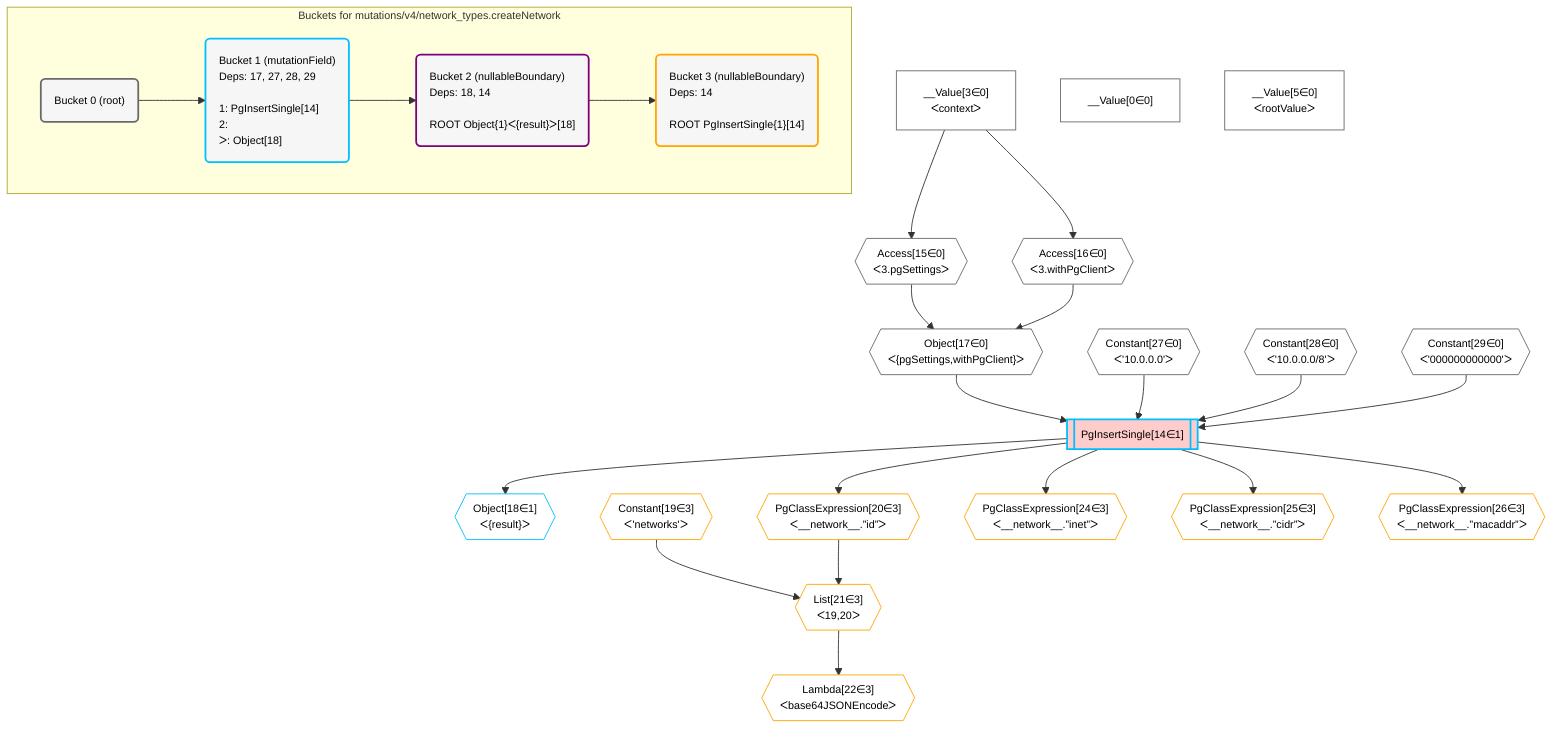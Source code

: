 %%{init: {'themeVariables': { 'fontSize': '12px'}}}%%
graph TD
    classDef path fill:#eee,stroke:#000,color:#000
    classDef plan fill:#fff,stroke-width:1px,color:#000
    classDef itemplan fill:#fff,stroke-width:2px,color:#000
    classDef unbatchedplan fill:#dff,stroke-width:1px,color:#000
    classDef sideeffectplan fill:#fcc,stroke-width:2px,color:#000
    classDef bucket fill:#f6f6f6,color:#000,stroke-width:2px,text-align:left


    %% plan dependencies
    Object17{{"Object[17∈0]<br />ᐸ{pgSettings,withPgClient}ᐳ"}}:::plan
    Access15{{"Access[15∈0]<br />ᐸ3.pgSettingsᐳ"}}:::plan
    Access16{{"Access[16∈0]<br />ᐸ3.withPgClientᐳ"}}:::plan
    Access15 & Access16 --> Object17
    __Value3["__Value[3∈0]<br />ᐸcontextᐳ"]:::plan
    __Value3 --> Access15
    __Value3 --> Access16
    __Value0["__Value[0∈0]"]:::plan
    __Value5["__Value[5∈0]<br />ᐸrootValueᐳ"]:::plan
    Constant27{{"Constant[27∈0]<br />ᐸ'10.0.0.0'ᐳ"}}:::plan
    Constant28{{"Constant[28∈0]<br />ᐸ'10.0.0.0/8'ᐳ"}}:::plan
    Constant29{{"Constant[29∈0]<br />ᐸ'000000000000'ᐳ"}}:::plan
    PgInsertSingle14[["PgInsertSingle[14∈1]"]]:::sideeffectplan
    Object17 & Constant27 & Constant28 & Constant29 --> PgInsertSingle14
    Object18{{"Object[18∈1]<br />ᐸ{result}ᐳ"}}:::plan
    PgInsertSingle14 --> Object18
    List21{{"List[21∈3]<br />ᐸ19,20ᐳ"}}:::plan
    Constant19{{"Constant[19∈3]<br />ᐸ'networks'ᐳ"}}:::plan
    PgClassExpression20{{"PgClassExpression[20∈3]<br />ᐸ__network__.”id”ᐳ"}}:::plan
    Constant19 & PgClassExpression20 --> List21
    PgInsertSingle14 --> PgClassExpression20
    Lambda22{{"Lambda[22∈3]<br />ᐸbase64JSONEncodeᐳ"}}:::plan
    List21 --> Lambda22
    PgClassExpression24{{"PgClassExpression[24∈3]<br />ᐸ__network__.”inet”ᐳ"}}:::plan
    PgInsertSingle14 --> PgClassExpression24
    PgClassExpression25{{"PgClassExpression[25∈3]<br />ᐸ__network__.”cidr”ᐳ"}}:::plan
    PgInsertSingle14 --> PgClassExpression25
    PgClassExpression26{{"PgClassExpression[26∈3]<br />ᐸ__network__.”macaddr”ᐳ"}}:::plan
    PgInsertSingle14 --> PgClassExpression26

    %% define steps

    subgraph "Buckets for mutations/v4/network_types.createNetwork"
    Bucket0("Bucket 0 (root)"):::bucket
    classDef bucket0 stroke:#696969
    class Bucket0,__Value0,__Value3,__Value5,Access15,Access16,Object17,Constant27,Constant28,Constant29 bucket0
    Bucket1("Bucket 1 (mutationField)<br />Deps: 17, 27, 28, 29<br /><br />1: PgInsertSingle[14]<br />2: <br />ᐳ: Object[18]"):::bucket
    classDef bucket1 stroke:#00bfff
    class Bucket1,PgInsertSingle14,Object18 bucket1
    Bucket2("Bucket 2 (nullableBoundary)<br />Deps: 18, 14<br /><br />ROOT Object{1}ᐸ{result}ᐳ[18]"):::bucket
    classDef bucket2 stroke:#7f007f
    class Bucket2 bucket2
    Bucket3("Bucket 3 (nullableBoundary)<br />Deps: 14<br /><br />ROOT PgInsertSingle{1}[14]"):::bucket
    classDef bucket3 stroke:#ffa500
    class Bucket3,Constant19,PgClassExpression20,List21,Lambda22,PgClassExpression24,PgClassExpression25,PgClassExpression26 bucket3
    Bucket0 --> Bucket1
    Bucket1 --> Bucket2
    Bucket2 --> Bucket3
    end